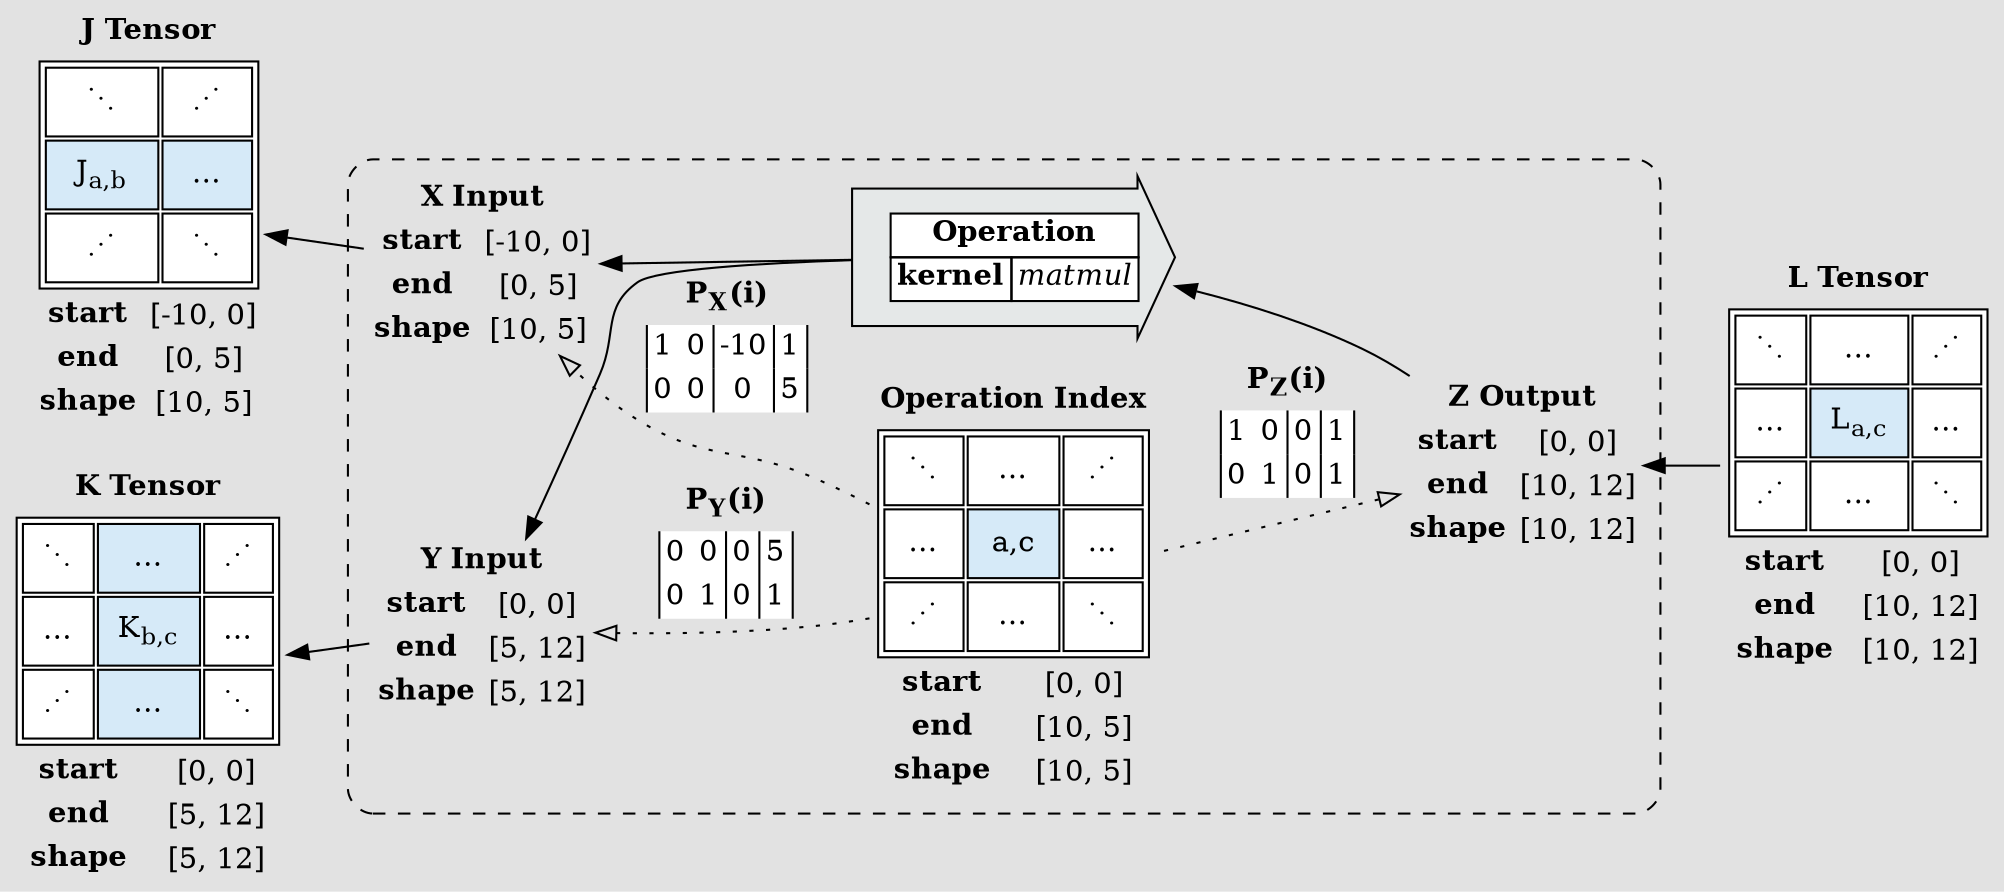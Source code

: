 digraph G {
    rankdir=RL;
    newrank=true;
    bgcolor="#E2E2E2";

    j [
        shape="plain"
        label=<
<table border="0">
<tr><td colspan="2"><b>J Tensor</b></td></tr>
<tr><td colspan="2">
        <table bgcolor="white" cellpadding="8">
            <tr>
                <td>⋱</td>
                <td>⋰</td>
                </tr>
            <tr>
                <td bgcolor="#D6EAF8">J<sub>a,b</sub></td>
                <td bgcolor="#D6EAF8">…</td>
                </tr>
            <tr>
                <td>⋰</td>
                <td>⋱</td>
                </tr>
            </table>
</td></tr>
                <tr><td><b>start</b></td><td>[-10, 0]</td></tr>
                <tr><td><b>end</b></td><td>[0, 5]</td></tr>
                <tr><td><b>shape</b></td><td>[10, 5]</td></tr>
</table>
        >,
    ];
                   k [
        shape="plain",
        label=<
<table border="0">
<tr><td colspan="2"><b>K Tensor</b></td></tr>
<tr><td colspan="2">
        <table bgcolor="white" cellpadding="8">
            <tr>
                <td>⋱</td>
                <td bgcolor="#D6EAF8">…</td>
                <td>⋰</td>
                </tr>
            <tr>
                <td>…</td>
                <td bgcolor="#D6EAF8">K<sub>b,c</sub></td>
                <td>…</td>
                </tr>
            <tr>
                <td>⋰</td>
                <td bgcolor="#D6EAF8">…</td>
                <td>⋱</td>
                </tr>
            </table>
</td></tr>
<tr><td><b>start</b></td><td>[0, 0]</td></tr>
<tr><td><b>end</b></td><td>[5, 12]</td></tr>
<tr><td><b>shape</b></td><td>[5, 12]</td></tr>
</table>
        >,
    ];


    l [
        shape="plain",
        label=<
<table border="0">
<tr><td colspan="2"><b>L Tensor</b></td></tr>
<tr><td colspan="2">
        <table bgcolor="white" cellpadding="8">
            <tr>
                <td>⋱</td>
                <td>…</td>
                <td>⋰</td>
                </tr>
            <tr>
                <td>…</td>
                <td bgcolor="#D6EAF8">L<sub>a,c</sub></td>
                <td>…</td>
                </tr>
            <tr>
                <td>⋰</td>
                <td>…</td>
                <td>⋱</td>
                </tr>
            </table>
                </td></tr>
            <tr><td><b>start</b></td><td>[0, 0]</td></tr>
            <tr><td><b>end</b></td><td>[10, 12]</td></tr>
            <tr><td><b>shape</b></td><td>[10, 12]</td></tr>
                </table>
        >,
        ];

    subgraph cluster_0 {
        style="dashed, rounded";
        peripheries=1;

    idx [
        shape="plain",
        label=<
	<table border="0">
    <tr><td colspan="2"><b>Operation Index</b></td></tr>
        <tr><td colspan="2">
          <table bgcolor="white" cellpadding="8">
              <tr>
                  <td>⋱</td>
                  <td>…</td>
                  <td>⋰</td>
                  </tr>
              <tr>
                  <td>…</td>
                  <td bgcolor="#D6EAF8">a,c</td>
                  <td>…</td>
                  </tr>
              <tr>
                  <td>⋰</td>
                  <td>…</td>
                  <td>⋱</td>
                  </tr>
              </table>
	  </td></tr>
        <tr><td><b>start</b></td><td>[0, 0]</td></tr>
        <tr><td><b>end</b></td><td>[10, 5]</td></tr>
        <tr><td><b>shape</b></td><td>[10, 5]</td></tr>
	  </table>
        >,
    ];

   x [
        shape="plain"
        label=<
<table border="0">
  <tr><td colspan="2"><b>X Input</b></td></tr>
  <tr><td><b>start</b></td><td>[-10, 0]</td></tr>
  <tr><td><b>end</b></td><td>[0, 5]</td></tr>
  <tr><td><b>shape</b></td><td>[10, 5]</td></tr>
</table>
        >
    ];

    y [
        shape="plain"
        label=<
<table border="0">
  <tr><td colspan="2"><b>Y Input</b></td></tr>
  <tr><td><b>start</b></td><td>[0, 0]</td></tr>
  <tr><td><b>end</b></td><td>[5, 12]</td></tr>
  <tr><td><b>shape</b></td><td>[5, 12]</td></tr>
</table>
        >
];

   z [
        shape="plain"
        label=<
<table border="0">
  <tr><td colspan="2"><b>Z Output</b></td></tr>
  <tr><td><b>start</b></td><td>[0, 0]</td></tr>
  <tr><td><b>end</b></td><td>[10, 12]</td></tr>
  <tr><td><b>shape</b></td><td>[10, 12]</td></tr>
</table>
        >
    ];


    op [
        label=<
    <table border="0" cellborder="1" cellspacing="0" bgcolor="white">
      <tr><td colspan="2"><b>Operation</b></td></tr>
      <tr>
        <td><b>kernel</b></td>
        <td><i>matmul</i></td>
      </tr>
    </table>
        >,
        shape=rarrow,
        style=filled,
        fillcolor="#E5E8E8",
        margin=0.25
    ];

        } // end cluster_0


    op -> x;
    x -> j;
    op -> y;
    y -> k;

    l -> z;
    z -> op;

    idx -> x [label=<
<table border="0" cellborder="0">
  <tr><td><b>P<sub>X</sub>(i)</b></td></tr>
  <tr>
      <td>
        <table bgcolor="white" border="0" cellspacing="0" cellborder="1">
          <tr><td sides="L">1</td><td sides="R">0</td><td sides="R">-10</td><td sides="R">1</td></tr>
          <tr><td sides="L">0</td><td sides="R">0</td><td sides="R">0</td><td sides="R">5</td></tr>
          </table>
      </td>
    </tr>
</table>
>, style=dotted, arrowhead=empty];

    idx -> y [label=<
<table border="0" cellborder="0">
  <tr><td><b>P<sub>Y</sub>(i)</b></td></tr>
  <tr>
      <td>
        <table bgcolor="white" border="0" cellspacing="0" cellborder="1">
          <tr><td sides="L">0</td><td sides="R">0</td><td sides="R">0</td><td sides="R">5</td></tr>
          <tr><td sides="L">0</td><td sides="R">1</td><td sides="R">0</td><td sides="R">1</td></tr>
          </table>
      </td>
    </tr>
</table>
>, style=dotted, arrowhead=empty];

    z -> idx [label=<
<table border="0" cellborder="0">
  <tr><td><b>P<sub>Z</sub>(i)</b></td></tr>
  <tr>
      <td>
        <table bgcolor="white" border="0" cellspacing="0" cellborder="1">
          <tr><td sides="L">1</td><td sides="R">0</td><td sides="R">0</td><td sides="R">1</td></tr>
          <tr><td sides="L">0</td><td sides="R">1</td><td sides="R">0</td><td sides="R">1</td></tr>
          </table>
      </td>
    </tr>
</table>
>, style=dotted, arrowtail=empty, dir=back];


    { rank=same; op; idx; }
}